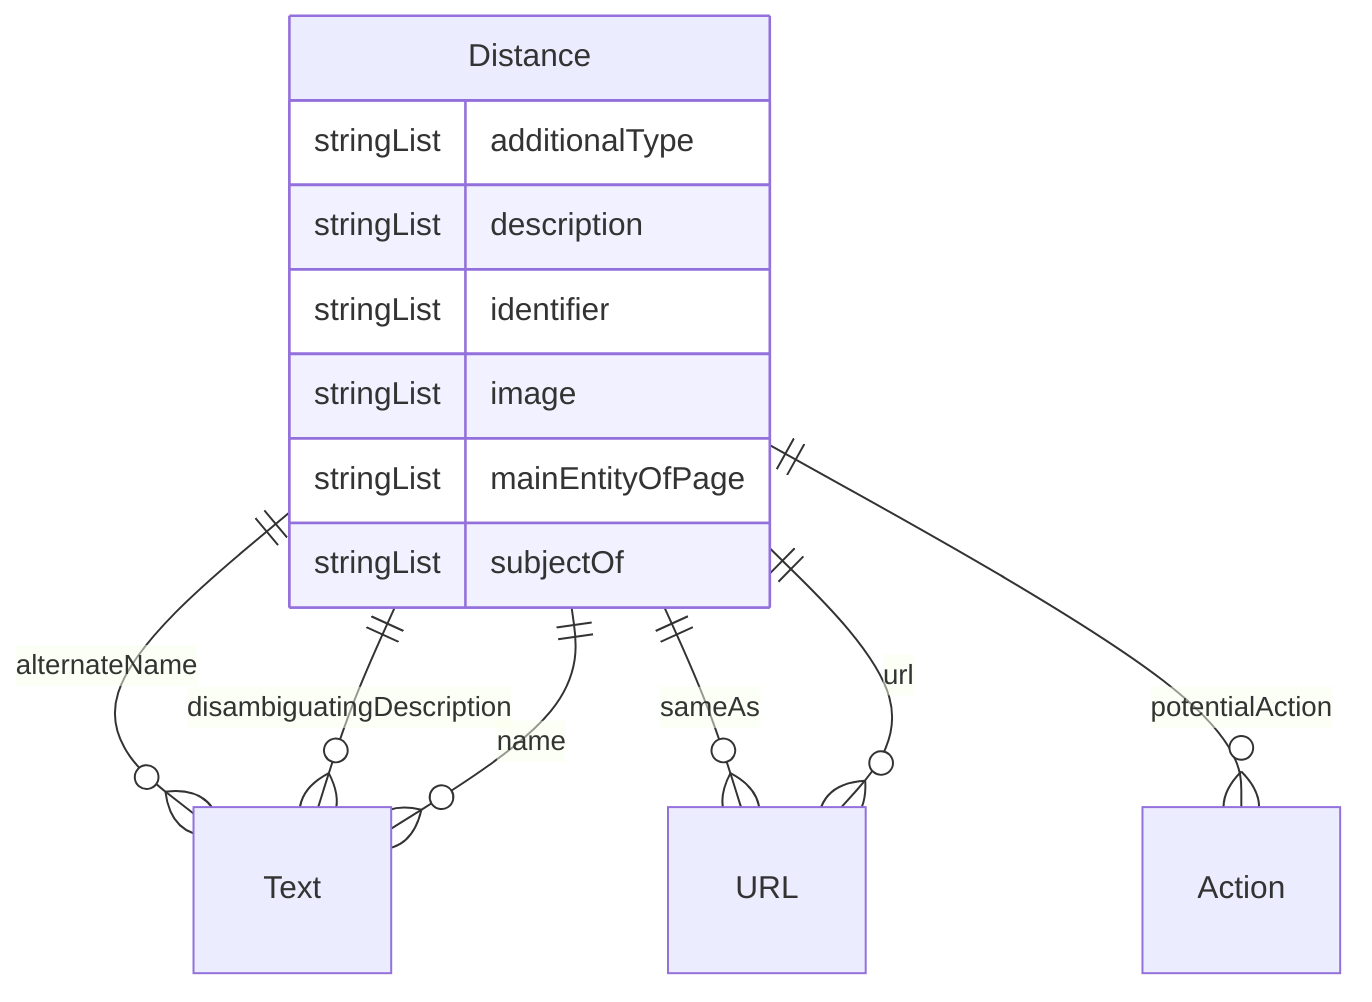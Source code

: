 erDiagram
Distance {
    stringList additionalType  
    stringList description  
    stringList identifier  
    stringList image  
    stringList mainEntityOfPage  
    stringList subjectOf  
}

Distance ||--}o Text : "alternateName"
Distance ||--}o Text : "disambiguatingDescription"
Distance ||--}o Text : "name"
Distance ||--}o URL : "sameAs"
Distance ||--}o Action : "potentialAction"
Distance ||--}o URL : "url"